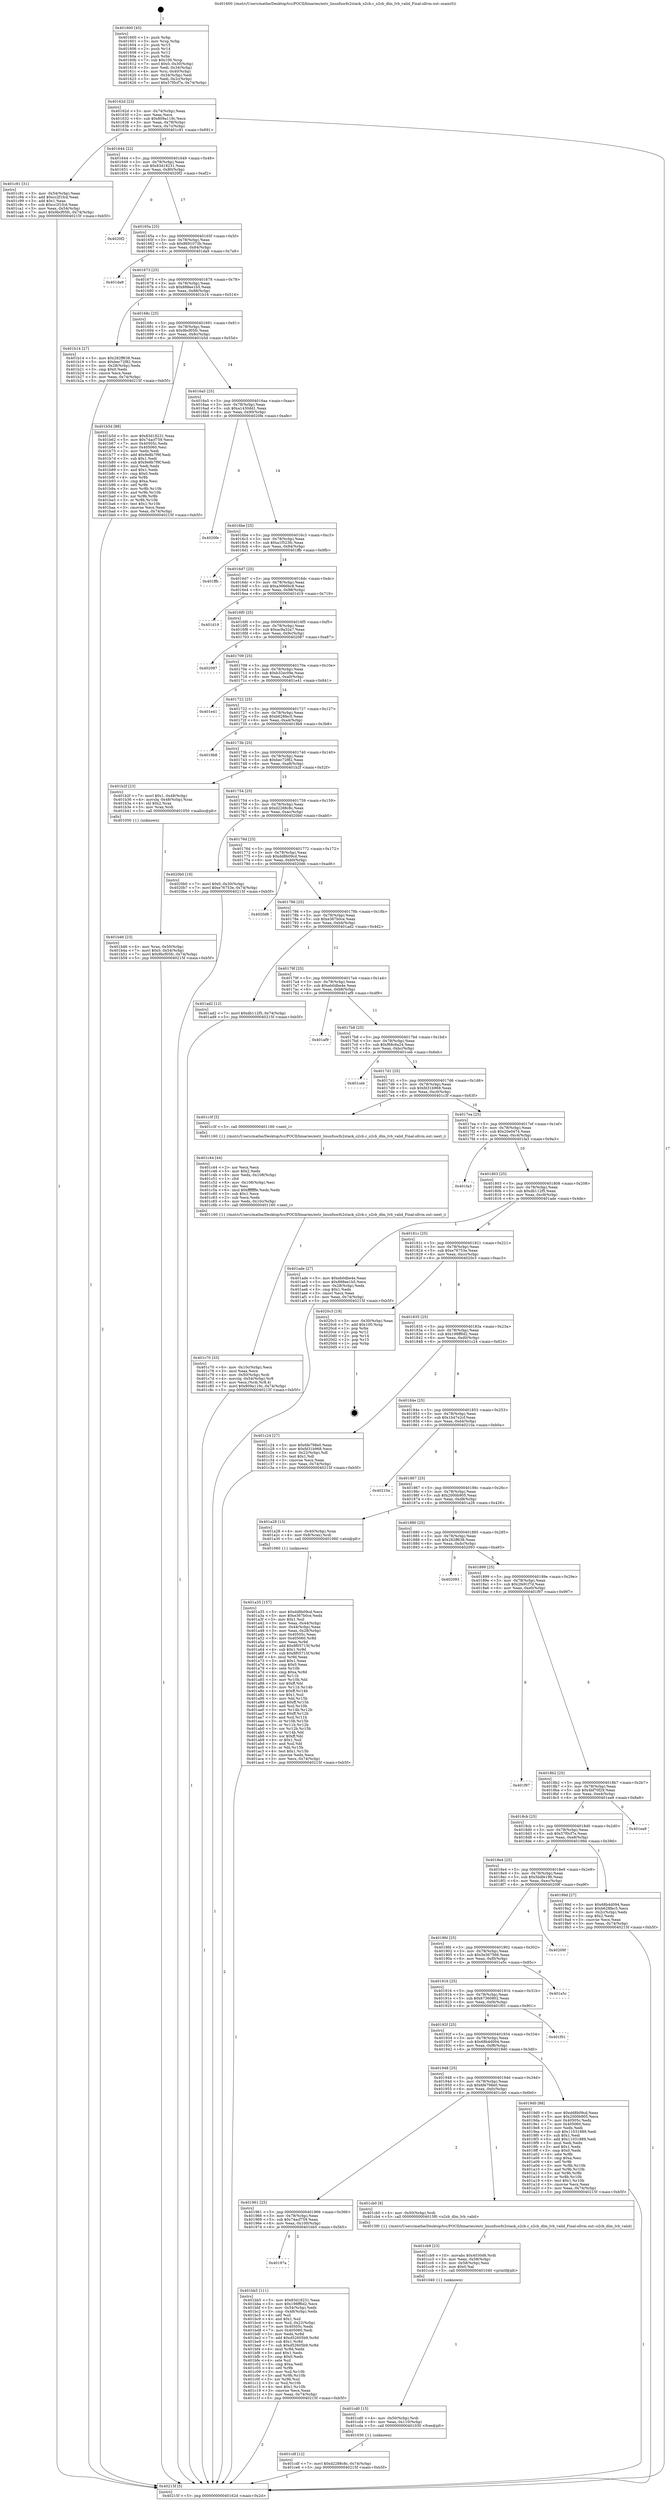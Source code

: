 digraph "0x401600" {
  label = "0x401600 (/mnt/c/Users/mathe/Desktop/tcc/POCII/binaries/extr_linuxfsocfs2stack_o2cb.c_o2cb_dlm_lvb_valid_Final-ollvm.out::main(0))"
  labelloc = "t"
  node[shape=record]

  Entry [label="",width=0.3,height=0.3,shape=circle,fillcolor=black,style=filled]
  "0x40162d" [label="{
     0x40162d [23]\l
     | [instrs]\l
     &nbsp;&nbsp;0x40162d \<+3\>: mov -0x74(%rbp),%eax\l
     &nbsp;&nbsp;0x401630 \<+2\>: mov %eax,%ecx\l
     &nbsp;&nbsp;0x401632 \<+6\>: sub $0x809a119c,%ecx\l
     &nbsp;&nbsp;0x401638 \<+3\>: mov %eax,-0x78(%rbp)\l
     &nbsp;&nbsp;0x40163b \<+3\>: mov %ecx,-0x7c(%rbp)\l
     &nbsp;&nbsp;0x40163e \<+6\>: je 0000000000401c91 \<main+0x691\>\l
  }"]
  "0x401c91" [label="{
     0x401c91 [31]\l
     | [instrs]\l
     &nbsp;&nbsp;0x401c91 \<+3\>: mov -0x54(%rbp),%eax\l
     &nbsp;&nbsp;0x401c94 \<+5\>: add $0xcc2f1fcd,%eax\l
     &nbsp;&nbsp;0x401c99 \<+3\>: add $0x1,%eax\l
     &nbsp;&nbsp;0x401c9c \<+5\>: sub $0xcc2f1fcd,%eax\l
     &nbsp;&nbsp;0x401ca1 \<+3\>: mov %eax,-0x54(%rbp)\l
     &nbsp;&nbsp;0x401ca4 \<+7\>: movl $0x9bcf05fc,-0x74(%rbp)\l
     &nbsp;&nbsp;0x401cab \<+5\>: jmp 000000000040215f \<main+0xb5f\>\l
  }"]
  "0x401644" [label="{
     0x401644 [22]\l
     | [instrs]\l
     &nbsp;&nbsp;0x401644 \<+5\>: jmp 0000000000401649 \<main+0x49\>\l
     &nbsp;&nbsp;0x401649 \<+3\>: mov -0x78(%rbp),%eax\l
     &nbsp;&nbsp;0x40164c \<+5\>: sub $0x83d18231,%eax\l
     &nbsp;&nbsp;0x401651 \<+3\>: mov %eax,-0x80(%rbp)\l
     &nbsp;&nbsp;0x401654 \<+6\>: je 00000000004020f2 \<main+0xaf2\>\l
  }"]
  Exit [label="",width=0.3,height=0.3,shape=circle,fillcolor=black,style=filled,peripheries=2]
  "0x4020f2" [label="{
     0x4020f2\l
  }", style=dashed]
  "0x40165a" [label="{
     0x40165a [25]\l
     | [instrs]\l
     &nbsp;&nbsp;0x40165a \<+5\>: jmp 000000000040165f \<main+0x5f\>\l
     &nbsp;&nbsp;0x40165f \<+3\>: mov -0x78(%rbp),%eax\l
     &nbsp;&nbsp;0x401662 \<+5\>: sub $0x8691073b,%eax\l
     &nbsp;&nbsp;0x401667 \<+6\>: mov %eax,-0x84(%rbp)\l
     &nbsp;&nbsp;0x40166d \<+6\>: je 0000000000401da9 \<main+0x7a9\>\l
  }"]
  "0x401cdf" [label="{
     0x401cdf [12]\l
     | [instrs]\l
     &nbsp;&nbsp;0x401cdf \<+7\>: movl $0xd2288c8c,-0x74(%rbp)\l
     &nbsp;&nbsp;0x401ce6 \<+5\>: jmp 000000000040215f \<main+0xb5f\>\l
  }"]
  "0x401da9" [label="{
     0x401da9\l
  }", style=dashed]
  "0x401673" [label="{
     0x401673 [25]\l
     | [instrs]\l
     &nbsp;&nbsp;0x401673 \<+5\>: jmp 0000000000401678 \<main+0x78\>\l
     &nbsp;&nbsp;0x401678 \<+3\>: mov -0x78(%rbp),%eax\l
     &nbsp;&nbsp;0x40167b \<+5\>: sub $0x888ee1b5,%eax\l
     &nbsp;&nbsp;0x401680 \<+6\>: mov %eax,-0x88(%rbp)\l
     &nbsp;&nbsp;0x401686 \<+6\>: je 0000000000401b14 \<main+0x514\>\l
  }"]
  "0x401cd0" [label="{
     0x401cd0 [15]\l
     | [instrs]\l
     &nbsp;&nbsp;0x401cd0 \<+4\>: mov -0x50(%rbp),%rdi\l
     &nbsp;&nbsp;0x401cd4 \<+6\>: mov %eax,-0x110(%rbp)\l
     &nbsp;&nbsp;0x401cda \<+5\>: call 0000000000401030 \<free@plt\>\l
     | [calls]\l
     &nbsp;&nbsp;0x401030 \{1\} (unknown)\l
  }"]
  "0x401b14" [label="{
     0x401b14 [27]\l
     | [instrs]\l
     &nbsp;&nbsp;0x401b14 \<+5\>: mov $0x282ff638,%eax\l
     &nbsp;&nbsp;0x401b19 \<+5\>: mov $0xbec72f82,%ecx\l
     &nbsp;&nbsp;0x401b1e \<+3\>: mov -0x28(%rbp),%edx\l
     &nbsp;&nbsp;0x401b21 \<+3\>: cmp $0x0,%edx\l
     &nbsp;&nbsp;0x401b24 \<+3\>: cmove %ecx,%eax\l
     &nbsp;&nbsp;0x401b27 \<+3\>: mov %eax,-0x74(%rbp)\l
     &nbsp;&nbsp;0x401b2a \<+5\>: jmp 000000000040215f \<main+0xb5f\>\l
  }"]
  "0x40168c" [label="{
     0x40168c [25]\l
     | [instrs]\l
     &nbsp;&nbsp;0x40168c \<+5\>: jmp 0000000000401691 \<main+0x91\>\l
     &nbsp;&nbsp;0x401691 \<+3\>: mov -0x78(%rbp),%eax\l
     &nbsp;&nbsp;0x401694 \<+5\>: sub $0x9bcf05fc,%eax\l
     &nbsp;&nbsp;0x401699 \<+6\>: mov %eax,-0x8c(%rbp)\l
     &nbsp;&nbsp;0x40169f \<+6\>: je 0000000000401b5d \<main+0x55d\>\l
  }"]
  "0x401cb9" [label="{
     0x401cb9 [23]\l
     | [instrs]\l
     &nbsp;&nbsp;0x401cb9 \<+10\>: movabs $0x4030d6,%rdi\l
     &nbsp;&nbsp;0x401cc3 \<+3\>: mov %eax,-0x58(%rbp)\l
     &nbsp;&nbsp;0x401cc6 \<+3\>: mov -0x58(%rbp),%esi\l
     &nbsp;&nbsp;0x401cc9 \<+2\>: mov $0x0,%al\l
     &nbsp;&nbsp;0x401ccb \<+5\>: call 0000000000401040 \<printf@plt\>\l
     | [calls]\l
     &nbsp;&nbsp;0x401040 \{1\} (unknown)\l
  }"]
  "0x401b5d" [label="{
     0x401b5d [88]\l
     | [instrs]\l
     &nbsp;&nbsp;0x401b5d \<+5\>: mov $0x83d18231,%eax\l
     &nbsp;&nbsp;0x401b62 \<+5\>: mov $0x74acf759,%ecx\l
     &nbsp;&nbsp;0x401b67 \<+7\>: mov 0x40505c,%edx\l
     &nbsp;&nbsp;0x401b6e \<+7\>: mov 0x405060,%esi\l
     &nbsp;&nbsp;0x401b75 \<+2\>: mov %edx,%edi\l
     &nbsp;&nbsp;0x401b77 \<+6\>: add $0x9e8b7f9f,%edi\l
     &nbsp;&nbsp;0x401b7d \<+3\>: sub $0x1,%edi\l
     &nbsp;&nbsp;0x401b80 \<+6\>: sub $0x9e8b7f9f,%edi\l
     &nbsp;&nbsp;0x401b86 \<+3\>: imul %edi,%edx\l
     &nbsp;&nbsp;0x401b89 \<+3\>: and $0x1,%edx\l
     &nbsp;&nbsp;0x401b8c \<+3\>: cmp $0x0,%edx\l
     &nbsp;&nbsp;0x401b8f \<+4\>: sete %r8b\l
     &nbsp;&nbsp;0x401b93 \<+3\>: cmp $0xa,%esi\l
     &nbsp;&nbsp;0x401b96 \<+4\>: setl %r9b\l
     &nbsp;&nbsp;0x401b9a \<+3\>: mov %r8b,%r10b\l
     &nbsp;&nbsp;0x401b9d \<+3\>: and %r9b,%r10b\l
     &nbsp;&nbsp;0x401ba0 \<+3\>: xor %r9b,%r8b\l
     &nbsp;&nbsp;0x401ba3 \<+3\>: or %r8b,%r10b\l
     &nbsp;&nbsp;0x401ba6 \<+4\>: test $0x1,%r10b\l
     &nbsp;&nbsp;0x401baa \<+3\>: cmovne %ecx,%eax\l
     &nbsp;&nbsp;0x401bad \<+3\>: mov %eax,-0x74(%rbp)\l
     &nbsp;&nbsp;0x401bb0 \<+5\>: jmp 000000000040215f \<main+0xb5f\>\l
  }"]
  "0x4016a5" [label="{
     0x4016a5 [25]\l
     | [instrs]\l
     &nbsp;&nbsp;0x4016a5 \<+5\>: jmp 00000000004016aa \<main+0xaa\>\l
     &nbsp;&nbsp;0x4016aa \<+3\>: mov -0x78(%rbp),%eax\l
     &nbsp;&nbsp;0x4016ad \<+5\>: sub $0xa1430dd1,%eax\l
     &nbsp;&nbsp;0x4016b2 \<+6\>: mov %eax,-0x90(%rbp)\l
     &nbsp;&nbsp;0x4016b8 \<+6\>: je 00000000004020fe \<main+0xafe\>\l
  }"]
  "0x401c70" [label="{
     0x401c70 [33]\l
     | [instrs]\l
     &nbsp;&nbsp;0x401c70 \<+6\>: mov -0x10c(%rbp),%ecx\l
     &nbsp;&nbsp;0x401c76 \<+3\>: imul %eax,%ecx\l
     &nbsp;&nbsp;0x401c79 \<+4\>: mov -0x50(%rbp),%rdi\l
     &nbsp;&nbsp;0x401c7d \<+4\>: movslq -0x54(%rbp),%r8\l
     &nbsp;&nbsp;0x401c81 \<+4\>: mov %ecx,(%rdi,%r8,4)\l
     &nbsp;&nbsp;0x401c85 \<+7\>: movl $0x809a119c,-0x74(%rbp)\l
     &nbsp;&nbsp;0x401c8c \<+5\>: jmp 000000000040215f \<main+0xb5f\>\l
  }"]
  "0x4020fe" [label="{
     0x4020fe\l
  }", style=dashed]
  "0x4016be" [label="{
     0x4016be [25]\l
     | [instrs]\l
     &nbsp;&nbsp;0x4016be \<+5\>: jmp 00000000004016c3 \<main+0xc3\>\l
     &nbsp;&nbsp;0x4016c3 \<+3\>: mov -0x78(%rbp),%eax\l
     &nbsp;&nbsp;0x4016c6 \<+5\>: sub $0xa1f523fc,%eax\l
     &nbsp;&nbsp;0x4016cb \<+6\>: mov %eax,-0x94(%rbp)\l
     &nbsp;&nbsp;0x4016d1 \<+6\>: je 0000000000401ffb \<main+0x9fb\>\l
  }"]
  "0x401c44" [label="{
     0x401c44 [44]\l
     | [instrs]\l
     &nbsp;&nbsp;0x401c44 \<+2\>: xor %ecx,%ecx\l
     &nbsp;&nbsp;0x401c46 \<+5\>: mov $0x2,%edx\l
     &nbsp;&nbsp;0x401c4b \<+6\>: mov %edx,-0x108(%rbp)\l
     &nbsp;&nbsp;0x401c51 \<+1\>: cltd\l
     &nbsp;&nbsp;0x401c52 \<+6\>: mov -0x108(%rbp),%esi\l
     &nbsp;&nbsp;0x401c58 \<+2\>: idiv %esi\l
     &nbsp;&nbsp;0x401c5a \<+6\>: imul $0xfffffffe,%edx,%edx\l
     &nbsp;&nbsp;0x401c60 \<+3\>: sub $0x1,%ecx\l
     &nbsp;&nbsp;0x401c63 \<+2\>: sub %ecx,%edx\l
     &nbsp;&nbsp;0x401c65 \<+6\>: mov %edx,-0x10c(%rbp)\l
     &nbsp;&nbsp;0x401c6b \<+5\>: call 0000000000401160 \<next_i\>\l
     | [calls]\l
     &nbsp;&nbsp;0x401160 \{1\} (/mnt/c/Users/mathe/Desktop/tcc/POCII/binaries/extr_linuxfsocfs2stack_o2cb.c_o2cb_dlm_lvb_valid_Final-ollvm.out::next_i)\l
  }"]
  "0x401ffb" [label="{
     0x401ffb\l
  }", style=dashed]
  "0x4016d7" [label="{
     0x4016d7 [25]\l
     | [instrs]\l
     &nbsp;&nbsp;0x4016d7 \<+5\>: jmp 00000000004016dc \<main+0xdc\>\l
     &nbsp;&nbsp;0x4016dc \<+3\>: mov -0x78(%rbp),%eax\l
     &nbsp;&nbsp;0x4016df \<+5\>: sub $0xa3666bc8,%eax\l
     &nbsp;&nbsp;0x4016e4 \<+6\>: mov %eax,-0x98(%rbp)\l
     &nbsp;&nbsp;0x4016ea \<+6\>: je 0000000000401d19 \<main+0x719\>\l
  }"]
  "0x40197a" [label="{
     0x40197a\l
  }", style=dashed]
  "0x401d19" [label="{
     0x401d19\l
  }", style=dashed]
  "0x4016f0" [label="{
     0x4016f0 [25]\l
     | [instrs]\l
     &nbsp;&nbsp;0x4016f0 \<+5\>: jmp 00000000004016f5 \<main+0xf5\>\l
     &nbsp;&nbsp;0x4016f5 \<+3\>: mov -0x78(%rbp),%eax\l
     &nbsp;&nbsp;0x4016f8 \<+5\>: sub $0xac9a32a7,%eax\l
     &nbsp;&nbsp;0x4016fd \<+6\>: mov %eax,-0x9c(%rbp)\l
     &nbsp;&nbsp;0x401703 \<+6\>: je 0000000000402087 \<main+0xa87\>\l
  }"]
  "0x401bb5" [label="{
     0x401bb5 [111]\l
     | [instrs]\l
     &nbsp;&nbsp;0x401bb5 \<+5\>: mov $0x83d18231,%eax\l
     &nbsp;&nbsp;0x401bba \<+5\>: mov $0x198ff6d2,%ecx\l
     &nbsp;&nbsp;0x401bbf \<+3\>: mov -0x54(%rbp),%edx\l
     &nbsp;&nbsp;0x401bc2 \<+3\>: cmp -0x48(%rbp),%edx\l
     &nbsp;&nbsp;0x401bc5 \<+4\>: setl %sil\l
     &nbsp;&nbsp;0x401bc9 \<+4\>: and $0x1,%sil\l
     &nbsp;&nbsp;0x401bcd \<+4\>: mov %sil,-0x22(%rbp)\l
     &nbsp;&nbsp;0x401bd1 \<+7\>: mov 0x40505c,%edx\l
     &nbsp;&nbsp;0x401bd8 \<+7\>: mov 0x405060,%edi\l
     &nbsp;&nbsp;0x401bdf \<+3\>: mov %edx,%r8d\l
     &nbsp;&nbsp;0x401be2 \<+7\>: add $0xd52605b9,%r8d\l
     &nbsp;&nbsp;0x401be9 \<+4\>: sub $0x1,%r8d\l
     &nbsp;&nbsp;0x401bed \<+7\>: sub $0xd52605b9,%r8d\l
     &nbsp;&nbsp;0x401bf4 \<+4\>: imul %r8d,%edx\l
     &nbsp;&nbsp;0x401bf8 \<+3\>: and $0x1,%edx\l
     &nbsp;&nbsp;0x401bfb \<+3\>: cmp $0x0,%edx\l
     &nbsp;&nbsp;0x401bfe \<+4\>: sete %sil\l
     &nbsp;&nbsp;0x401c02 \<+3\>: cmp $0xa,%edi\l
     &nbsp;&nbsp;0x401c05 \<+4\>: setl %r9b\l
     &nbsp;&nbsp;0x401c09 \<+3\>: mov %sil,%r10b\l
     &nbsp;&nbsp;0x401c0c \<+3\>: and %r9b,%r10b\l
     &nbsp;&nbsp;0x401c0f \<+3\>: xor %r9b,%sil\l
     &nbsp;&nbsp;0x401c12 \<+3\>: or %sil,%r10b\l
     &nbsp;&nbsp;0x401c15 \<+4\>: test $0x1,%r10b\l
     &nbsp;&nbsp;0x401c19 \<+3\>: cmovne %ecx,%eax\l
     &nbsp;&nbsp;0x401c1c \<+3\>: mov %eax,-0x74(%rbp)\l
     &nbsp;&nbsp;0x401c1f \<+5\>: jmp 000000000040215f \<main+0xb5f\>\l
  }"]
  "0x402087" [label="{
     0x402087\l
  }", style=dashed]
  "0x401709" [label="{
     0x401709 [25]\l
     | [instrs]\l
     &nbsp;&nbsp;0x401709 \<+5\>: jmp 000000000040170e \<main+0x10e\>\l
     &nbsp;&nbsp;0x40170e \<+3\>: mov -0x78(%rbp),%eax\l
     &nbsp;&nbsp;0x401711 \<+5\>: sub $0xb32ec09e,%eax\l
     &nbsp;&nbsp;0x401716 \<+6\>: mov %eax,-0xa0(%rbp)\l
     &nbsp;&nbsp;0x40171c \<+6\>: je 0000000000401e41 \<main+0x841\>\l
  }"]
  "0x401961" [label="{
     0x401961 [25]\l
     | [instrs]\l
     &nbsp;&nbsp;0x401961 \<+5\>: jmp 0000000000401966 \<main+0x366\>\l
     &nbsp;&nbsp;0x401966 \<+3\>: mov -0x78(%rbp),%eax\l
     &nbsp;&nbsp;0x401969 \<+5\>: sub $0x74acf759,%eax\l
     &nbsp;&nbsp;0x40196e \<+6\>: mov %eax,-0x100(%rbp)\l
     &nbsp;&nbsp;0x401974 \<+6\>: je 0000000000401bb5 \<main+0x5b5\>\l
  }"]
  "0x401e41" [label="{
     0x401e41\l
  }", style=dashed]
  "0x401722" [label="{
     0x401722 [25]\l
     | [instrs]\l
     &nbsp;&nbsp;0x401722 \<+5\>: jmp 0000000000401727 \<main+0x127\>\l
     &nbsp;&nbsp;0x401727 \<+3\>: mov -0x78(%rbp),%eax\l
     &nbsp;&nbsp;0x40172a \<+5\>: sub $0xb628fec5,%eax\l
     &nbsp;&nbsp;0x40172f \<+6\>: mov %eax,-0xa4(%rbp)\l
     &nbsp;&nbsp;0x401735 \<+6\>: je 00000000004019b8 \<main+0x3b8\>\l
  }"]
  "0x401cb0" [label="{
     0x401cb0 [9]\l
     | [instrs]\l
     &nbsp;&nbsp;0x401cb0 \<+4\>: mov -0x50(%rbp),%rdi\l
     &nbsp;&nbsp;0x401cb4 \<+5\>: call 00000000004015f0 \<o2cb_dlm_lvb_valid\>\l
     | [calls]\l
     &nbsp;&nbsp;0x4015f0 \{1\} (/mnt/c/Users/mathe/Desktop/tcc/POCII/binaries/extr_linuxfsocfs2stack_o2cb.c_o2cb_dlm_lvb_valid_Final-ollvm.out::o2cb_dlm_lvb_valid)\l
  }"]
  "0x4019b8" [label="{
     0x4019b8\l
  }", style=dashed]
  "0x40173b" [label="{
     0x40173b [25]\l
     | [instrs]\l
     &nbsp;&nbsp;0x40173b \<+5\>: jmp 0000000000401740 \<main+0x140\>\l
     &nbsp;&nbsp;0x401740 \<+3\>: mov -0x78(%rbp),%eax\l
     &nbsp;&nbsp;0x401743 \<+5\>: sub $0xbec72f82,%eax\l
     &nbsp;&nbsp;0x401748 \<+6\>: mov %eax,-0xa8(%rbp)\l
     &nbsp;&nbsp;0x40174e \<+6\>: je 0000000000401b2f \<main+0x52f\>\l
  }"]
  "0x401b46" [label="{
     0x401b46 [23]\l
     | [instrs]\l
     &nbsp;&nbsp;0x401b46 \<+4\>: mov %rax,-0x50(%rbp)\l
     &nbsp;&nbsp;0x401b4a \<+7\>: movl $0x0,-0x54(%rbp)\l
     &nbsp;&nbsp;0x401b51 \<+7\>: movl $0x9bcf05fc,-0x74(%rbp)\l
     &nbsp;&nbsp;0x401b58 \<+5\>: jmp 000000000040215f \<main+0xb5f\>\l
  }"]
  "0x401b2f" [label="{
     0x401b2f [23]\l
     | [instrs]\l
     &nbsp;&nbsp;0x401b2f \<+7\>: movl $0x1,-0x48(%rbp)\l
     &nbsp;&nbsp;0x401b36 \<+4\>: movslq -0x48(%rbp),%rax\l
     &nbsp;&nbsp;0x401b3a \<+4\>: shl $0x2,%rax\l
     &nbsp;&nbsp;0x401b3e \<+3\>: mov %rax,%rdi\l
     &nbsp;&nbsp;0x401b41 \<+5\>: call 0000000000401050 \<malloc@plt\>\l
     | [calls]\l
     &nbsp;&nbsp;0x401050 \{1\} (unknown)\l
  }"]
  "0x401754" [label="{
     0x401754 [25]\l
     | [instrs]\l
     &nbsp;&nbsp;0x401754 \<+5\>: jmp 0000000000401759 \<main+0x159\>\l
     &nbsp;&nbsp;0x401759 \<+3\>: mov -0x78(%rbp),%eax\l
     &nbsp;&nbsp;0x40175c \<+5\>: sub $0xd2288c8c,%eax\l
     &nbsp;&nbsp;0x401761 \<+6\>: mov %eax,-0xac(%rbp)\l
     &nbsp;&nbsp;0x401767 \<+6\>: je 00000000004020b0 \<main+0xab0\>\l
  }"]
  "0x401a35" [label="{
     0x401a35 [157]\l
     | [instrs]\l
     &nbsp;&nbsp;0x401a35 \<+5\>: mov $0xdd8b09cd,%ecx\l
     &nbsp;&nbsp;0x401a3a \<+5\>: mov $0xe367b0ce,%edx\l
     &nbsp;&nbsp;0x401a3f \<+3\>: mov $0x1,%sil\l
     &nbsp;&nbsp;0x401a42 \<+3\>: mov %eax,-0x44(%rbp)\l
     &nbsp;&nbsp;0x401a45 \<+3\>: mov -0x44(%rbp),%eax\l
     &nbsp;&nbsp;0x401a48 \<+3\>: mov %eax,-0x28(%rbp)\l
     &nbsp;&nbsp;0x401a4b \<+7\>: mov 0x40505c,%eax\l
     &nbsp;&nbsp;0x401a52 \<+8\>: mov 0x405060,%r8d\l
     &nbsp;&nbsp;0x401a5a \<+3\>: mov %eax,%r9d\l
     &nbsp;&nbsp;0x401a5d \<+7\>: add $0x8f05715f,%r9d\l
     &nbsp;&nbsp;0x401a64 \<+4\>: sub $0x1,%r9d\l
     &nbsp;&nbsp;0x401a68 \<+7\>: sub $0x8f05715f,%r9d\l
     &nbsp;&nbsp;0x401a6f \<+4\>: imul %r9d,%eax\l
     &nbsp;&nbsp;0x401a73 \<+3\>: and $0x1,%eax\l
     &nbsp;&nbsp;0x401a76 \<+3\>: cmp $0x0,%eax\l
     &nbsp;&nbsp;0x401a79 \<+4\>: sete %r10b\l
     &nbsp;&nbsp;0x401a7d \<+4\>: cmp $0xa,%r8d\l
     &nbsp;&nbsp;0x401a81 \<+4\>: setl %r11b\l
     &nbsp;&nbsp;0x401a85 \<+3\>: mov %r10b,%bl\l
     &nbsp;&nbsp;0x401a88 \<+3\>: xor $0xff,%bl\l
     &nbsp;&nbsp;0x401a8b \<+3\>: mov %r11b,%r14b\l
     &nbsp;&nbsp;0x401a8e \<+4\>: xor $0xff,%r14b\l
     &nbsp;&nbsp;0x401a92 \<+4\>: xor $0x1,%sil\l
     &nbsp;&nbsp;0x401a96 \<+3\>: mov %bl,%r15b\l
     &nbsp;&nbsp;0x401a99 \<+4\>: and $0xff,%r15b\l
     &nbsp;&nbsp;0x401a9d \<+3\>: and %sil,%r10b\l
     &nbsp;&nbsp;0x401aa0 \<+3\>: mov %r14b,%r12b\l
     &nbsp;&nbsp;0x401aa3 \<+4\>: and $0xff,%r12b\l
     &nbsp;&nbsp;0x401aa7 \<+3\>: and %sil,%r11b\l
     &nbsp;&nbsp;0x401aaa \<+3\>: or %r10b,%r15b\l
     &nbsp;&nbsp;0x401aad \<+3\>: or %r11b,%r12b\l
     &nbsp;&nbsp;0x401ab0 \<+3\>: xor %r12b,%r15b\l
     &nbsp;&nbsp;0x401ab3 \<+3\>: or %r14b,%bl\l
     &nbsp;&nbsp;0x401ab6 \<+3\>: xor $0xff,%bl\l
     &nbsp;&nbsp;0x401ab9 \<+4\>: or $0x1,%sil\l
     &nbsp;&nbsp;0x401abd \<+3\>: and %sil,%bl\l
     &nbsp;&nbsp;0x401ac0 \<+3\>: or %bl,%r15b\l
     &nbsp;&nbsp;0x401ac3 \<+4\>: test $0x1,%r15b\l
     &nbsp;&nbsp;0x401ac7 \<+3\>: cmovne %edx,%ecx\l
     &nbsp;&nbsp;0x401aca \<+3\>: mov %ecx,-0x74(%rbp)\l
     &nbsp;&nbsp;0x401acd \<+5\>: jmp 000000000040215f \<main+0xb5f\>\l
  }"]
  "0x4020b0" [label="{
     0x4020b0 [19]\l
     | [instrs]\l
     &nbsp;&nbsp;0x4020b0 \<+7\>: movl $0x0,-0x30(%rbp)\l
     &nbsp;&nbsp;0x4020b7 \<+7\>: movl $0xe76753e,-0x74(%rbp)\l
     &nbsp;&nbsp;0x4020be \<+5\>: jmp 000000000040215f \<main+0xb5f\>\l
  }"]
  "0x40176d" [label="{
     0x40176d [25]\l
     | [instrs]\l
     &nbsp;&nbsp;0x40176d \<+5\>: jmp 0000000000401772 \<main+0x172\>\l
     &nbsp;&nbsp;0x401772 \<+3\>: mov -0x78(%rbp),%eax\l
     &nbsp;&nbsp;0x401775 \<+5\>: sub $0xdd8b09cd,%eax\l
     &nbsp;&nbsp;0x40177a \<+6\>: mov %eax,-0xb0(%rbp)\l
     &nbsp;&nbsp;0x401780 \<+6\>: je 00000000004020d6 \<main+0xad6\>\l
  }"]
  "0x401948" [label="{
     0x401948 [25]\l
     | [instrs]\l
     &nbsp;&nbsp;0x401948 \<+5\>: jmp 000000000040194d \<main+0x34d\>\l
     &nbsp;&nbsp;0x40194d \<+3\>: mov -0x78(%rbp),%eax\l
     &nbsp;&nbsp;0x401950 \<+5\>: sub $0x6fe798e0,%eax\l
     &nbsp;&nbsp;0x401955 \<+6\>: mov %eax,-0xfc(%rbp)\l
     &nbsp;&nbsp;0x40195b \<+6\>: je 0000000000401cb0 \<main+0x6b0\>\l
  }"]
  "0x4020d6" [label="{
     0x4020d6\l
  }", style=dashed]
  "0x401786" [label="{
     0x401786 [25]\l
     | [instrs]\l
     &nbsp;&nbsp;0x401786 \<+5\>: jmp 000000000040178b \<main+0x18b\>\l
     &nbsp;&nbsp;0x40178b \<+3\>: mov -0x78(%rbp),%eax\l
     &nbsp;&nbsp;0x40178e \<+5\>: sub $0xe367b0ce,%eax\l
     &nbsp;&nbsp;0x401793 \<+6\>: mov %eax,-0xb4(%rbp)\l
     &nbsp;&nbsp;0x401799 \<+6\>: je 0000000000401ad2 \<main+0x4d2\>\l
  }"]
  "0x4019d0" [label="{
     0x4019d0 [88]\l
     | [instrs]\l
     &nbsp;&nbsp;0x4019d0 \<+5\>: mov $0xdd8b09cd,%eax\l
     &nbsp;&nbsp;0x4019d5 \<+5\>: mov $0x2000b905,%ecx\l
     &nbsp;&nbsp;0x4019da \<+7\>: mov 0x40505c,%edx\l
     &nbsp;&nbsp;0x4019e1 \<+7\>: mov 0x405060,%esi\l
     &nbsp;&nbsp;0x4019e8 \<+2\>: mov %edx,%edi\l
     &nbsp;&nbsp;0x4019ea \<+6\>: sub $0x11031889,%edi\l
     &nbsp;&nbsp;0x4019f0 \<+3\>: sub $0x1,%edi\l
     &nbsp;&nbsp;0x4019f3 \<+6\>: add $0x11031889,%edi\l
     &nbsp;&nbsp;0x4019f9 \<+3\>: imul %edi,%edx\l
     &nbsp;&nbsp;0x4019fc \<+3\>: and $0x1,%edx\l
     &nbsp;&nbsp;0x4019ff \<+3\>: cmp $0x0,%edx\l
     &nbsp;&nbsp;0x401a02 \<+4\>: sete %r8b\l
     &nbsp;&nbsp;0x401a06 \<+3\>: cmp $0xa,%esi\l
     &nbsp;&nbsp;0x401a09 \<+4\>: setl %r9b\l
     &nbsp;&nbsp;0x401a0d \<+3\>: mov %r8b,%r10b\l
     &nbsp;&nbsp;0x401a10 \<+3\>: and %r9b,%r10b\l
     &nbsp;&nbsp;0x401a13 \<+3\>: xor %r9b,%r8b\l
     &nbsp;&nbsp;0x401a16 \<+3\>: or %r8b,%r10b\l
     &nbsp;&nbsp;0x401a19 \<+4\>: test $0x1,%r10b\l
     &nbsp;&nbsp;0x401a1d \<+3\>: cmovne %ecx,%eax\l
     &nbsp;&nbsp;0x401a20 \<+3\>: mov %eax,-0x74(%rbp)\l
     &nbsp;&nbsp;0x401a23 \<+5\>: jmp 000000000040215f \<main+0xb5f\>\l
  }"]
  "0x401ad2" [label="{
     0x401ad2 [12]\l
     | [instrs]\l
     &nbsp;&nbsp;0x401ad2 \<+7\>: movl $0xdb112f5,-0x74(%rbp)\l
     &nbsp;&nbsp;0x401ad9 \<+5\>: jmp 000000000040215f \<main+0xb5f\>\l
  }"]
  "0x40179f" [label="{
     0x40179f [25]\l
     | [instrs]\l
     &nbsp;&nbsp;0x40179f \<+5\>: jmp 00000000004017a4 \<main+0x1a4\>\l
     &nbsp;&nbsp;0x4017a4 \<+3\>: mov -0x78(%rbp),%eax\l
     &nbsp;&nbsp;0x4017a7 \<+5\>: sub $0xeb0dbe4e,%eax\l
     &nbsp;&nbsp;0x4017ac \<+6\>: mov %eax,-0xb8(%rbp)\l
     &nbsp;&nbsp;0x4017b2 \<+6\>: je 0000000000401af9 \<main+0x4f9\>\l
  }"]
  "0x40192f" [label="{
     0x40192f [25]\l
     | [instrs]\l
     &nbsp;&nbsp;0x40192f \<+5\>: jmp 0000000000401934 \<main+0x334\>\l
     &nbsp;&nbsp;0x401934 \<+3\>: mov -0x78(%rbp),%eax\l
     &nbsp;&nbsp;0x401937 \<+5\>: sub $0x68b4d094,%eax\l
     &nbsp;&nbsp;0x40193c \<+6\>: mov %eax,-0xf8(%rbp)\l
     &nbsp;&nbsp;0x401942 \<+6\>: je 00000000004019d0 \<main+0x3d0\>\l
  }"]
  "0x401af9" [label="{
     0x401af9\l
  }", style=dashed]
  "0x4017b8" [label="{
     0x4017b8 [25]\l
     | [instrs]\l
     &nbsp;&nbsp;0x4017b8 \<+5\>: jmp 00000000004017bd \<main+0x1bd\>\l
     &nbsp;&nbsp;0x4017bd \<+3\>: mov -0x78(%rbp),%eax\l
     &nbsp;&nbsp;0x4017c0 \<+5\>: sub $0xf68c6a24,%eax\l
     &nbsp;&nbsp;0x4017c5 \<+6\>: mov %eax,-0xbc(%rbp)\l
     &nbsp;&nbsp;0x4017cb \<+6\>: je 0000000000401ceb \<main+0x6eb\>\l
  }"]
  "0x401f01" [label="{
     0x401f01\l
  }", style=dashed]
  "0x401ceb" [label="{
     0x401ceb\l
  }", style=dashed]
  "0x4017d1" [label="{
     0x4017d1 [25]\l
     | [instrs]\l
     &nbsp;&nbsp;0x4017d1 \<+5\>: jmp 00000000004017d6 \<main+0x1d6\>\l
     &nbsp;&nbsp;0x4017d6 \<+3\>: mov -0x78(%rbp),%eax\l
     &nbsp;&nbsp;0x4017d9 \<+5\>: sub $0xfd31b968,%eax\l
     &nbsp;&nbsp;0x4017de \<+6\>: mov %eax,-0xc0(%rbp)\l
     &nbsp;&nbsp;0x4017e4 \<+6\>: je 0000000000401c3f \<main+0x63f\>\l
  }"]
  "0x401916" [label="{
     0x401916 [25]\l
     | [instrs]\l
     &nbsp;&nbsp;0x401916 \<+5\>: jmp 000000000040191b \<main+0x31b\>\l
     &nbsp;&nbsp;0x40191b \<+3\>: mov -0x78(%rbp),%eax\l
     &nbsp;&nbsp;0x40191e \<+5\>: sub $0x67360802,%eax\l
     &nbsp;&nbsp;0x401923 \<+6\>: mov %eax,-0xf4(%rbp)\l
     &nbsp;&nbsp;0x401929 \<+6\>: je 0000000000401f01 \<main+0x901\>\l
  }"]
  "0x401c3f" [label="{
     0x401c3f [5]\l
     | [instrs]\l
     &nbsp;&nbsp;0x401c3f \<+5\>: call 0000000000401160 \<next_i\>\l
     | [calls]\l
     &nbsp;&nbsp;0x401160 \{1\} (/mnt/c/Users/mathe/Desktop/tcc/POCII/binaries/extr_linuxfsocfs2stack_o2cb.c_o2cb_dlm_lvb_valid_Final-ollvm.out::next_i)\l
  }"]
  "0x4017ea" [label="{
     0x4017ea [25]\l
     | [instrs]\l
     &nbsp;&nbsp;0x4017ea \<+5\>: jmp 00000000004017ef \<main+0x1ef\>\l
     &nbsp;&nbsp;0x4017ef \<+3\>: mov -0x78(%rbp),%eax\l
     &nbsp;&nbsp;0x4017f2 \<+5\>: sub $0x20e0474,%eax\l
     &nbsp;&nbsp;0x4017f7 \<+6\>: mov %eax,-0xc4(%rbp)\l
     &nbsp;&nbsp;0x4017fd \<+6\>: je 0000000000401fa3 \<main+0x9a3\>\l
  }"]
  "0x401e5c" [label="{
     0x401e5c\l
  }", style=dashed]
  "0x401fa3" [label="{
     0x401fa3\l
  }", style=dashed]
  "0x401803" [label="{
     0x401803 [25]\l
     | [instrs]\l
     &nbsp;&nbsp;0x401803 \<+5\>: jmp 0000000000401808 \<main+0x208\>\l
     &nbsp;&nbsp;0x401808 \<+3\>: mov -0x78(%rbp),%eax\l
     &nbsp;&nbsp;0x40180b \<+5\>: sub $0xdb112f5,%eax\l
     &nbsp;&nbsp;0x401810 \<+6\>: mov %eax,-0xc8(%rbp)\l
     &nbsp;&nbsp;0x401816 \<+6\>: je 0000000000401ade \<main+0x4de\>\l
  }"]
  "0x4018fd" [label="{
     0x4018fd [25]\l
     | [instrs]\l
     &nbsp;&nbsp;0x4018fd \<+5\>: jmp 0000000000401902 \<main+0x302\>\l
     &nbsp;&nbsp;0x401902 \<+3\>: mov -0x78(%rbp),%eax\l
     &nbsp;&nbsp;0x401905 \<+5\>: sub $0x5e367566,%eax\l
     &nbsp;&nbsp;0x40190a \<+6\>: mov %eax,-0xf0(%rbp)\l
     &nbsp;&nbsp;0x401910 \<+6\>: je 0000000000401e5c \<main+0x85c\>\l
  }"]
  "0x401ade" [label="{
     0x401ade [27]\l
     | [instrs]\l
     &nbsp;&nbsp;0x401ade \<+5\>: mov $0xeb0dbe4e,%eax\l
     &nbsp;&nbsp;0x401ae3 \<+5\>: mov $0x888ee1b5,%ecx\l
     &nbsp;&nbsp;0x401ae8 \<+3\>: mov -0x28(%rbp),%edx\l
     &nbsp;&nbsp;0x401aeb \<+3\>: cmp $0x1,%edx\l
     &nbsp;&nbsp;0x401aee \<+3\>: cmovl %ecx,%eax\l
     &nbsp;&nbsp;0x401af1 \<+3\>: mov %eax,-0x74(%rbp)\l
     &nbsp;&nbsp;0x401af4 \<+5\>: jmp 000000000040215f \<main+0xb5f\>\l
  }"]
  "0x40181c" [label="{
     0x40181c [25]\l
     | [instrs]\l
     &nbsp;&nbsp;0x40181c \<+5\>: jmp 0000000000401821 \<main+0x221\>\l
     &nbsp;&nbsp;0x401821 \<+3\>: mov -0x78(%rbp),%eax\l
     &nbsp;&nbsp;0x401824 \<+5\>: sub $0xe76753e,%eax\l
     &nbsp;&nbsp;0x401829 \<+6\>: mov %eax,-0xcc(%rbp)\l
     &nbsp;&nbsp;0x40182f \<+6\>: je 00000000004020c3 \<main+0xac3\>\l
  }"]
  "0x40209f" [label="{
     0x40209f\l
  }", style=dashed]
  "0x4020c3" [label="{
     0x4020c3 [19]\l
     | [instrs]\l
     &nbsp;&nbsp;0x4020c3 \<+3\>: mov -0x30(%rbp),%eax\l
     &nbsp;&nbsp;0x4020c6 \<+7\>: add $0x100,%rsp\l
     &nbsp;&nbsp;0x4020cd \<+1\>: pop %rbx\l
     &nbsp;&nbsp;0x4020ce \<+2\>: pop %r12\l
     &nbsp;&nbsp;0x4020d0 \<+2\>: pop %r14\l
     &nbsp;&nbsp;0x4020d2 \<+2\>: pop %r15\l
     &nbsp;&nbsp;0x4020d4 \<+1\>: pop %rbp\l
     &nbsp;&nbsp;0x4020d5 \<+1\>: ret\l
  }"]
  "0x401835" [label="{
     0x401835 [25]\l
     | [instrs]\l
     &nbsp;&nbsp;0x401835 \<+5\>: jmp 000000000040183a \<main+0x23a\>\l
     &nbsp;&nbsp;0x40183a \<+3\>: mov -0x78(%rbp),%eax\l
     &nbsp;&nbsp;0x40183d \<+5\>: sub $0x198ff6d2,%eax\l
     &nbsp;&nbsp;0x401842 \<+6\>: mov %eax,-0xd0(%rbp)\l
     &nbsp;&nbsp;0x401848 \<+6\>: je 0000000000401c24 \<main+0x624\>\l
  }"]
  "0x401600" [label="{
     0x401600 [45]\l
     | [instrs]\l
     &nbsp;&nbsp;0x401600 \<+1\>: push %rbp\l
     &nbsp;&nbsp;0x401601 \<+3\>: mov %rsp,%rbp\l
     &nbsp;&nbsp;0x401604 \<+2\>: push %r15\l
     &nbsp;&nbsp;0x401606 \<+2\>: push %r14\l
     &nbsp;&nbsp;0x401608 \<+2\>: push %r12\l
     &nbsp;&nbsp;0x40160a \<+1\>: push %rbx\l
     &nbsp;&nbsp;0x40160b \<+7\>: sub $0x100,%rsp\l
     &nbsp;&nbsp;0x401612 \<+7\>: movl $0x0,-0x30(%rbp)\l
     &nbsp;&nbsp;0x401619 \<+3\>: mov %edi,-0x34(%rbp)\l
     &nbsp;&nbsp;0x40161c \<+4\>: mov %rsi,-0x40(%rbp)\l
     &nbsp;&nbsp;0x401620 \<+3\>: mov -0x34(%rbp),%edi\l
     &nbsp;&nbsp;0x401623 \<+3\>: mov %edi,-0x2c(%rbp)\l
     &nbsp;&nbsp;0x401626 \<+7\>: movl $0x57f0cf7e,-0x74(%rbp)\l
  }"]
  "0x401c24" [label="{
     0x401c24 [27]\l
     | [instrs]\l
     &nbsp;&nbsp;0x401c24 \<+5\>: mov $0x6fe798e0,%eax\l
     &nbsp;&nbsp;0x401c29 \<+5\>: mov $0xfd31b968,%ecx\l
     &nbsp;&nbsp;0x401c2e \<+3\>: mov -0x22(%rbp),%dl\l
     &nbsp;&nbsp;0x401c31 \<+3\>: test $0x1,%dl\l
     &nbsp;&nbsp;0x401c34 \<+3\>: cmovne %ecx,%eax\l
     &nbsp;&nbsp;0x401c37 \<+3\>: mov %eax,-0x74(%rbp)\l
     &nbsp;&nbsp;0x401c3a \<+5\>: jmp 000000000040215f \<main+0xb5f\>\l
  }"]
  "0x40184e" [label="{
     0x40184e [25]\l
     | [instrs]\l
     &nbsp;&nbsp;0x40184e \<+5\>: jmp 0000000000401853 \<main+0x253\>\l
     &nbsp;&nbsp;0x401853 \<+3\>: mov -0x78(%rbp),%eax\l
     &nbsp;&nbsp;0x401856 \<+5\>: sub $0x1b47e2cf,%eax\l
     &nbsp;&nbsp;0x40185b \<+6\>: mov %eax,-0xd4(%rbp)\l
     &nbsp;&nbsp;0x401861 \<+6\>: je 000000000040210a \<main+0xb0a\>\l
  }"]
  "0x40215f" [label="{
     0x40215f [5]\l
     | [instrs]\l
     &nbsp;&nbsp;0x40215f \<+5\>: jmp 000000000040162d \<main+0x2d\>\l
  }"]
  "0x40210a" [label="{
     0x40210a\l
  }", style=dashed]
  "0x401867" [label="{
     0x401867 [25]\l
     | [instrs]\l
     &nbsp;&nbsp;0x401867 \<+5\>: jmp 000000000040186c \<main+0x26c\>\l
     &nbsp;&nbsp;0x40186c \<+3\>: mov -0x78(%rbp),%eax\l
     &nbsp;&nbsp;0x40186f \<+5\>: sub $0x2000b905,%eax\l
     &nbsp;&nbsp;0x401874 \<+6\>: mov %eax,-0xd8(%rbp)\l
     &nbsp;&nbsp;0x40187a \<+6\>: je 0000000000401a28 \<main+0x428\>\l
  }"]
  "0x4018e4" [label="{
     0x4018e4 [25]\l
     | [instrs]\l
     &nbsp;&nbsp;0x4018e4 \<+5\>: jmp 00000000004018e9 \<main+0x2e9\>\l
     &nbsp;&nbsp;0x4018e9 \<+3\>: mov -0x78(%rbp),%eax\l
     &nbsp;&nbsp;0x4018ec \<+5\>: sub $0x5bdfe196,%eax\l
     &nbsp;&nbsp;0x4018f1 \<+6\>: mov %eax,-0xec(%rbp)\l
     &nbsp;&nbsp;0x4018f7 \<+6\>: je 000000000040209f \<main+0xa9f\>\l
  }"]
  "0x401a28" [label="{
     0x401a28 [13]\l
     | [instrs]\l
     &nbsp;&nbsp;0x401a28 \<+4\>: mov -0x40(%rbp),%rax\l
     &nbsp;&nbsp;0x401a2c \<+4\>: mov 0x8(%rax),%rdi\l
     &nbsp;&nbsp;0x401a30 \<+5\>: call 0000000000401060 \<atoi@plt\>\l
     | [calls]\l
     &nbsp;&nbsp;0x401060 \{1\} (unknown)\l
  }"]
  "0x401880" [label="{
     0x401880 [25]\l
     | [instrs]\l
     &nbsp;&nbsp;0x401880 \<+5\>: jmp 0000000000401885 \<main+0x285\>\l
     &nbsp;&nbsp;0x401885 \<+3\>: mov -0x78(%rbp),%eax\l
     &nbsp;&nbsp;0x401888 \<+5\>: sub $0x282ff638,%eax\l
     &nbsp;&nbsp;0x40188d \<+6\>: mov %eax,-0xdc(%rbp)\l
     &nbsp;&nbsp;0x401893 \<+6\>: je 0000000000402093 \<main+0xa93\>\l
  }"]
  "0x40199d" [label="{
     0x40199d [27]\l
     | [instrs]\l
     &nbsp;&nbsp;0x40199d \<+5\>: mov $0x68b4d094,%eax\l
     &nbsp;&nbsp;0x4019a2 \<+5\>: mov $0xb628fec5,%ecx\l
     &nbsp;&nbsp;0x4019a7 \<+3\>: mov -0x2c(%rbp),%edx\l
     &nbsp;&nbsp;0x4019aa \<+3\>: cmp $0x2,%edx\l
     &nbsp;&nbsp;0x4019ad \<+3\>: cmovne %ecx,%eax\l
     &nbsp;&nbsp;0x4019b0 \<+3\>: mov %eax,-0x74(%rbp)\l
     &nbsp;&nbsp;0x4019b3 \<+5\>: jmp 000000000040215f \<main+0xb5f\>\l
  }"]
  "0x402093" [label="{
     0x402093\l
  }", style=dashed]
  "0x401899" [label="{
     0x401899 [25]\l
     | [instrs]\l
     &nbsp;&nbsp;0x401899 \<+5\>: jmp 000000000040189e \<main+0x29e\>\l
     &nbsp;&nbsp;0x40189e \<+3\>: mov -0x78(%rbp),%eax\l
     &nbsp;&nbsp;0x4018a1 \<+5\>: sub $0x2fe91f7d,%eax\l
     &nbsp;&nbsp;0x4018a6 \<+6\>: mov %eax,-0xe0(%rbp)\l
     &nbsp;&nbsp;0x4018ac \<+6\>: je 0000000000401f97 \<main+0x997\>\l
  }"]
  "0x4018cb" [label="{
     0x4018cb [25]\l
     | [instrs]\l
     &nbsp;&nbsp;0x4018cb \<+5\>: jmp 00000000004018d0 \<main+0x2d0\>\l
     &nbsp;&nbsp;0x4018d0 \<+3\>: mov -0x78(%rbp),%eax\l
     &nbsp;&nbsp;0x4018d3 \<+5\>: sub $0x57f0cf7e,%eax\l
     &nbsp;&nbsp;0x4018d8 \<+6\>: mov %eax,-0xe8(%rbp)\l
     &nbsp;&nbsp;0x4018de \<+6\>: je 000000000040199d \<main+0x39d\>\l
  }"]
  "0x401f97" [label="{
     0x401f97\l
  }", style=dashed]
  "0x4018b2" [label="{
     0x4018b2 [25]\l
     | [instrs]\l
     &nbsp;&nbsp;0x4018b2 \<+5\>: jmp 00000000004018b7 \<main+0x2b7\>\l
     &nbsp;&nbsp;0x4018b7 \<+3\>: mov -0x78(%rbp),%eax\l
     &nbsp;&nbsp;0x4018ba \<+5\>: sub $0x4bf70f29,%eax\l
     &nbsp;&nbsp;0x4018bf \<+6\>: mov %eax,-0xe4(%rbp)\l
     &nbsp;&nbsp;0x4018c5 \<+6\>: je 0000000000401ea9 \<main+0x8a9\>\l
  }"]
  "0x401ea9" [label="{
     0x401ea9\l
  }", style=dashed]
  Entry -> "0x401600" [label=" 1"]
  "0x40162d" -> "0x401c91" [label=" 1"]
  "0x40162d" -> "0x401644" [label=" 17"]
  "0x4020c3" -> Exit [label=" 1"]
  "0x401644" -> "0x4020f2" [label=" 0"]
  "0x401644" -> "0x40165a" [label=" 17"]
  "0x4020b0" -> "0x40215f" [label=" 1"]
  "0x40165a" -> "0x401da9" [label=" 0"]
  "0x40165a" -> "0x401673" [label=" 17"]
  "0x401cdf" -> "0x40215f" [label=" 1"]
  "0x401673" -> "0x401b14" [label=" 1"]
  "0x401673" -> "0x40168c" [label=" 16"]
  "0x401cd0" -> "0x401cdf" [label=" 1"]
  "0x40168c" -> "0x401b5d" [label=" 2"]
  "0x40168c" -> "0x4016a5" [label=" 14"]
  "0x401cb9" -> "0x401cd0" [label=" 1"]
  "0x4016a5" -> "0x4020fe" [label=" 0"]
  "0x4016a5" -> "0x4016be" [label=" 14"]
  "0x401cb0" -> "0x401cb9" [label=" 1"]
  "0x4016be" -> "0x401ffb" [label=" 0"]
  "0x4016be" -> "0x4016d7" [label=" 14"]
  "0x401c91" -> "0x40215f" [label=" 1"]
  "0x4016d7" -> "0x401d19" [label=" 0"]
  "0x4016d7" -> "0x4016f0" [label=" 14"]
  "0x401c70" -> "0x40215f" [label=" 1"]
  "0x4016f0" -> "0x402087" [label=" 0"]
  "0x4016f0" -> "0x401709" [label=" 14"]
  "0x401c44" -> "0x401c70" [label=" 1"]
  "0x401709" -> "0x401e41" [label=" 0"]
  "0x401709" -> "0x401722" [label=" 14"]
  "0x401c24" -> "0x40215f" [label=" 2"]
  "0x401722" -> "0x4019b8" [label=" 0"]
  "0x401722" -> "0x40173b" [label=" 14"]
  "0x401bb5" -> "0x40215f" [label=" 2"]
  "0x40173b" -> "0x401b2f" [label=" 1"]
  "0x40173b" -> "0x401754" [label=" 13"]
  "0x401961" -> "0x401bb5" [label=" 2"]
  "0x401754" -> "0x4020b0" [label=" 1"]
  "0x401754" -> "0x40176d" [label=" 12"]
  "0x401c3f" -> "0x401c44" [label=" 1"]
  "0x40176d" -> "0x4020d6" [label=" 0"]
  "0x40176d" -> "0x401786" [label=" 12"]
  "0x401948" -> "0x401961" [label=" 2"]
  "0x401786" -> "0x401ad2" [label=" 1"]
  "0x401786" -> "0x40179f" [label=" 11"]
  "0x401948" -> "0x401cb0" [label=" 1"]
  "0x40179f" -> "0x401af9" [label=" 0"]
  "0x40179f" -> "0x4017b8" [label=" 11"]
  "0x401b5d" -> "0x40215f" [label=" 2"]
  "0x4017b8" -> "0x401ceb" [label=" 0"]
  "0x4017b8" -> "0x4017d1" [label=" 11"]
  "0x401b46" -> "0x40215f" [label=" 1"]
  "0x4017d1" -> "0x401c3f" [label=" 1"]
  "0x4017d1" -> "0x4017ea" [label=" 10"]
  "0x401b14" -> "0x40215f" [label=" 1"]
  "0x4017ea" -> "0x401fa3" [label=" 0"]
  "0x4017ea" -> "0x401803" [label=" 10"]
  "0x401ade" -> "0x40215f" [label=" 1"]
  "0x401803" -> "0x401ade" [label=" 1"]
  "0x401803" -> "0x40181c" [label=" 9"]
  "0x401a35" -> "0x40215f" [label=" 1"]
  "0x40181c" -> "0x4020c3" [label=" 1"]
  "0x40181c" -> "0x401835" [label=" 8"]
  "0x401a28" -> "0x401a35" [label=" 1"]
  "0x401835" -> "0x401c24" [label=" 2"]
  "0x401835" -> "0x40184e" [label=" 6"]
  "0x40192f" -> "0x401948" [label=" 3"]
  "0x40184e" -> "0x40210a" [label=" 0"]
  "0x40184e" -> "0x401867" [label=" 6"]
  "0x40192f" -> "0x4019d0" [label=" 1"]
  "0x401867" -> "0x401a28" [label=" 1"]
  "0x401867" -> "0x401880" [label=" 5"]
  "0x401961" -> "0x40197a" [label=" 0"]
  "0x401880" -> "0x402093" [label=" 0"]
  "0x401880" -> "0x401899" [label=" 5"]
  "0x401916" -> "0x40192f" [label=" 4"]
  "0x401899" -> "0x401f97" [label=" 0"]
  "0x401899" -> "0x4018b2" [label=" 5"]
  "0x401b2f" -> "0x401b46" [label=" 1"]
  "0x4018b2" -> "0x401ea9" [label=" 0"]
  "0x4018b2" -> "0x4018cb" [label=" 5"]
  "0x401916" -> "0x401f01" [label=" 0"]
  "0x4018cb" -> "0x40199d" [label=" 1"]
  "0x4018cb" -> "0x4018e4" [label=" 4"]
  "0x40199d" -> "0x40215f" [label=" 1"]
  "0x401600" -> "0x40162d" [label=" 1"]
  "0x40215f" -> "0x40162d" [label=" 17"]
  "0x4019d0" -> "0x40215f" [label=" 1"]
  "0x4018e4" -> "0x40209f" [label=" 0"]
  "0x4018e4" -> "0x4018fd" [label=" 4"]
  "0x401ad2" -> "0x40215f" [label=" 1"]
  "0x4018fd" -> "0x401e5c" [label=" 0"]
  "0x4018fd" -> "0x401916" [label=" 4"]
}
